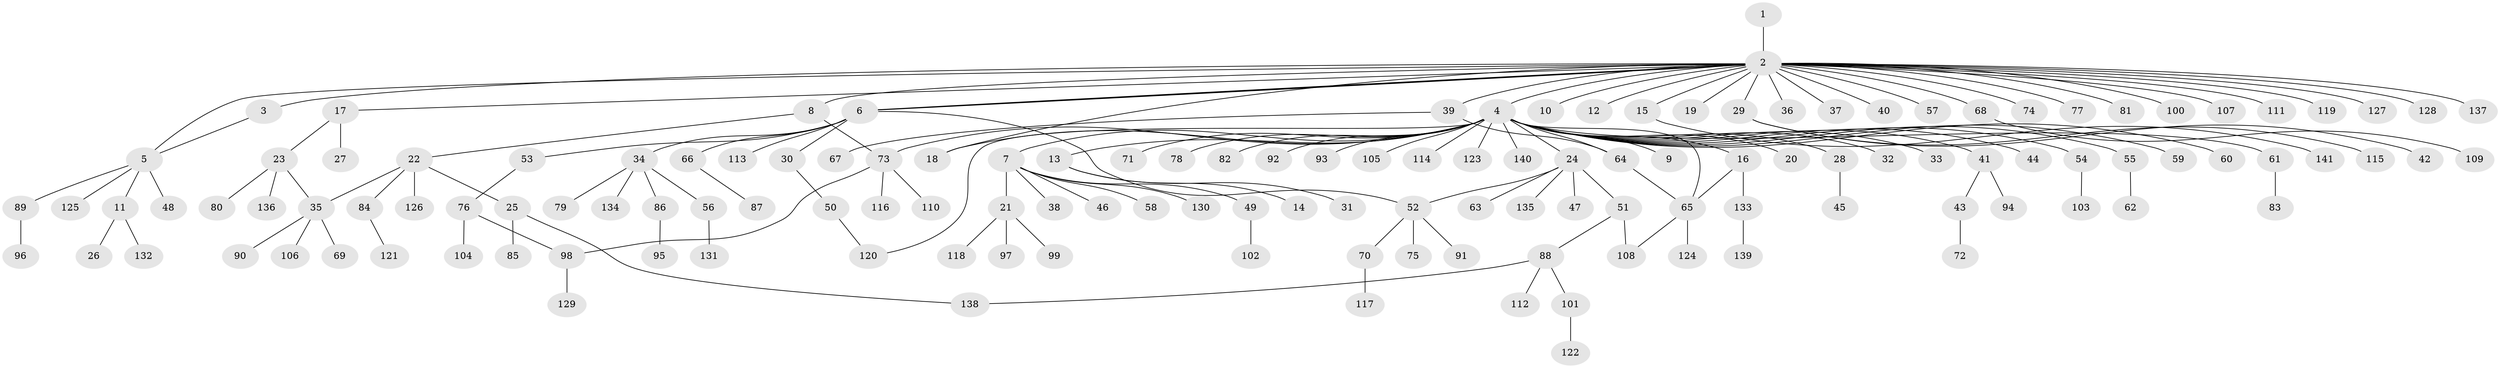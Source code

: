 // coarse degree distribution, {1: 0.7008547008547008, 30: 0.017094017094017096, 2: 0.08547008547008547, 6: 0.02564102564102564, 9: 0.008547008547008548, 3: 0.08547008547008547, 5: 0.042735042735042736, 4: 0.03418803418803419}
// Generated by graph-tools (version 1.1) at 2025/23/03/03/25 07:23:49]
// undirected, 141 vertices, 154 edges
graph export_dot {
graph [start="1"]
  node [color=gray90,style=filled];
  1;
  2;
  3;
  4;
  5;
  6;
  7;
  8;
  9;
  10;
  11;
  12;
  13;
  14;
  15;
  16;
  17;
  18;
  19;
  20;
  21;
  22;
  23;
  24;
  25;
  26;
  27;
  28;
  29;
  30;
  31;
  32;
  33;
  34;
  35;
  36;
  37;
  38;
  39;
  40;
  41;
  42;
  43;
  44;
  45;
  46;
  47;
  48;
  49;
  50;
  51;
  52;
  53;
  54;
  55;
  56;
  57;
  58;
  59;
  60;
  61;
  62;
  63;
  64;
  65;
  66;
  67;
  68;
  69;
  70;
  71;
  72;
  73;
  74;
  75;
  76;
  77;
  78;
  79;
  80;
  81;
  82;
  83;
  84;
  85;
  86;
  87;
  88;
  89;
  90;
  91;
  92;
  93;
  94;
  95;
  96;
  97;
  98;
  99;
  100;
  101;
  102;
  103;
  104;
  105;
  106;
  107;
  108;
  109;
  110;
  111;
  112;
  113;
  114;
  115;
  116;
  117;
  118;
  119;
  120;
  121;
  122;
  123;
  124;
  125;
  126;
  127;
  128;
  129;
  130;
  131;
  132;
  133;
  134;
  135;
  136;
  137;
  138;
  139;
  140;
  141;
  1 -- 2;
  2 -- 3;
  2 -- 4;
  2 -- 5;
  2 -- 6;
  2 -- 6;
  2 -- 6;
  2 -- 8;
  2 -- 10;
  2 -- 12;
  2 -- 15;
  2 -- 17;
  2 -- 18;
  2 -- 19;
  2 -- 29;
  2 -- 36;
  2 -- 37;
  2 -- 39;
  2 -- 40;
  2 -- 57;
  2 -- 68;
  2 -- 74;
  2 -- 77;
  2 -- 81;
  2 -- 100;
  2 -- 107;
  2 -- 111;
  2 -- 119;
  2 -- 127;
  2 -- 128;
  2 -- 137;
  3 -- 5;
  4 -- 7;
  4 -- 9;
  4 -- 13;
  4 -- 16;
  4 -- 18;
  4 -- 20;
  4 -- 24;
  4 -- 28;
  4 -- 32;
  4 -- 33;
  4 -- 41;
  4 -- 44;
  4 -- 54;
  4 -- 55;
  4 -- 59;
  4 -- 60;
  4 -- 61;
  4 -- 64;
  4 -- 65;
  4 -- 71;
  4 -- 73;
  4 -- 78;
  4 -- 82;
  4 -- 92;
  4 -- 93;
  4 -- 105;
  4 -- 114;
  4 -- 120;
  4 -- 123;
  4 -- 140;
  5 -- 11;
  5 -- 48;
  5 -- 89;
  5 -- 125;
  6 -- 30;
  6 -- 34;
  6 -- 52;
  6 -- 53;
  6 -- 66;
  6 -- 113;
  7 -- 21;
  7 -- 38;
  7 -- 46;
  7 -- 49;
  7 -- 58;
  7 -- 130;
  8 -- 22;
  8 -- 73;
  11 -- 26;
  11 -- 132;
  13 -- 14;
  13 -- 31;
  15 -- 141;
  16 -- 65;
  16 -- 133;
  17 -- 23;
  17 -- 27;
  21 -- 97;
  21 -- 99;
  21 -- 118;
  22 -- 25;
  22 -- 35;
  22 -- 84;
  22 -- 126;
  23 -- 35;
  23 -- 80;
  23 -- 136;
  24 -- 47;
  24 -- 51;
  24 -- 52;
  24 -- 63;
  24 -- 135;
  25 -- 85;
  25 -- 138;
  28 -- 45;
  29 -- 42;
  29 -- 115;
  30 -- 50;
  34 -- 56;
  34 -- 79;
  34 -- 86;
  34 -- 134;
  35 -- 69;
  35 -- 90;
  35 -- 106;
  39 -- 64;
  39 -- 67;
  41 -- 43;
  41 -- 94;
  43 -- 72;
  49 -- 102;
  50 -- 120;
  51 -- 88;
  51 -- 108;
  52 -- 70;
  52 -- 75;
  52 -- 91;
  53 -- 76;
  54 -- 103;
  55 -- 62;
  56 -- 131;
  61 -- 83;
  64 -- 65;
  65 -- 108;
  65 -- 124;
  66 -- 87;
  68 -- 109;
  70 -- 117;
  73 -- 98;
  73 -- 110;
  73 -- 116;
  76 -- 98;
  76 -- 104;
  84 -- 121;
  86 -- 95;
  88 -- 101;
  88 -- 112;
  88 -- 138;
  89 -- 96;
  98 -- 129;
  101 -- 122;
  133 -- 139;
}
